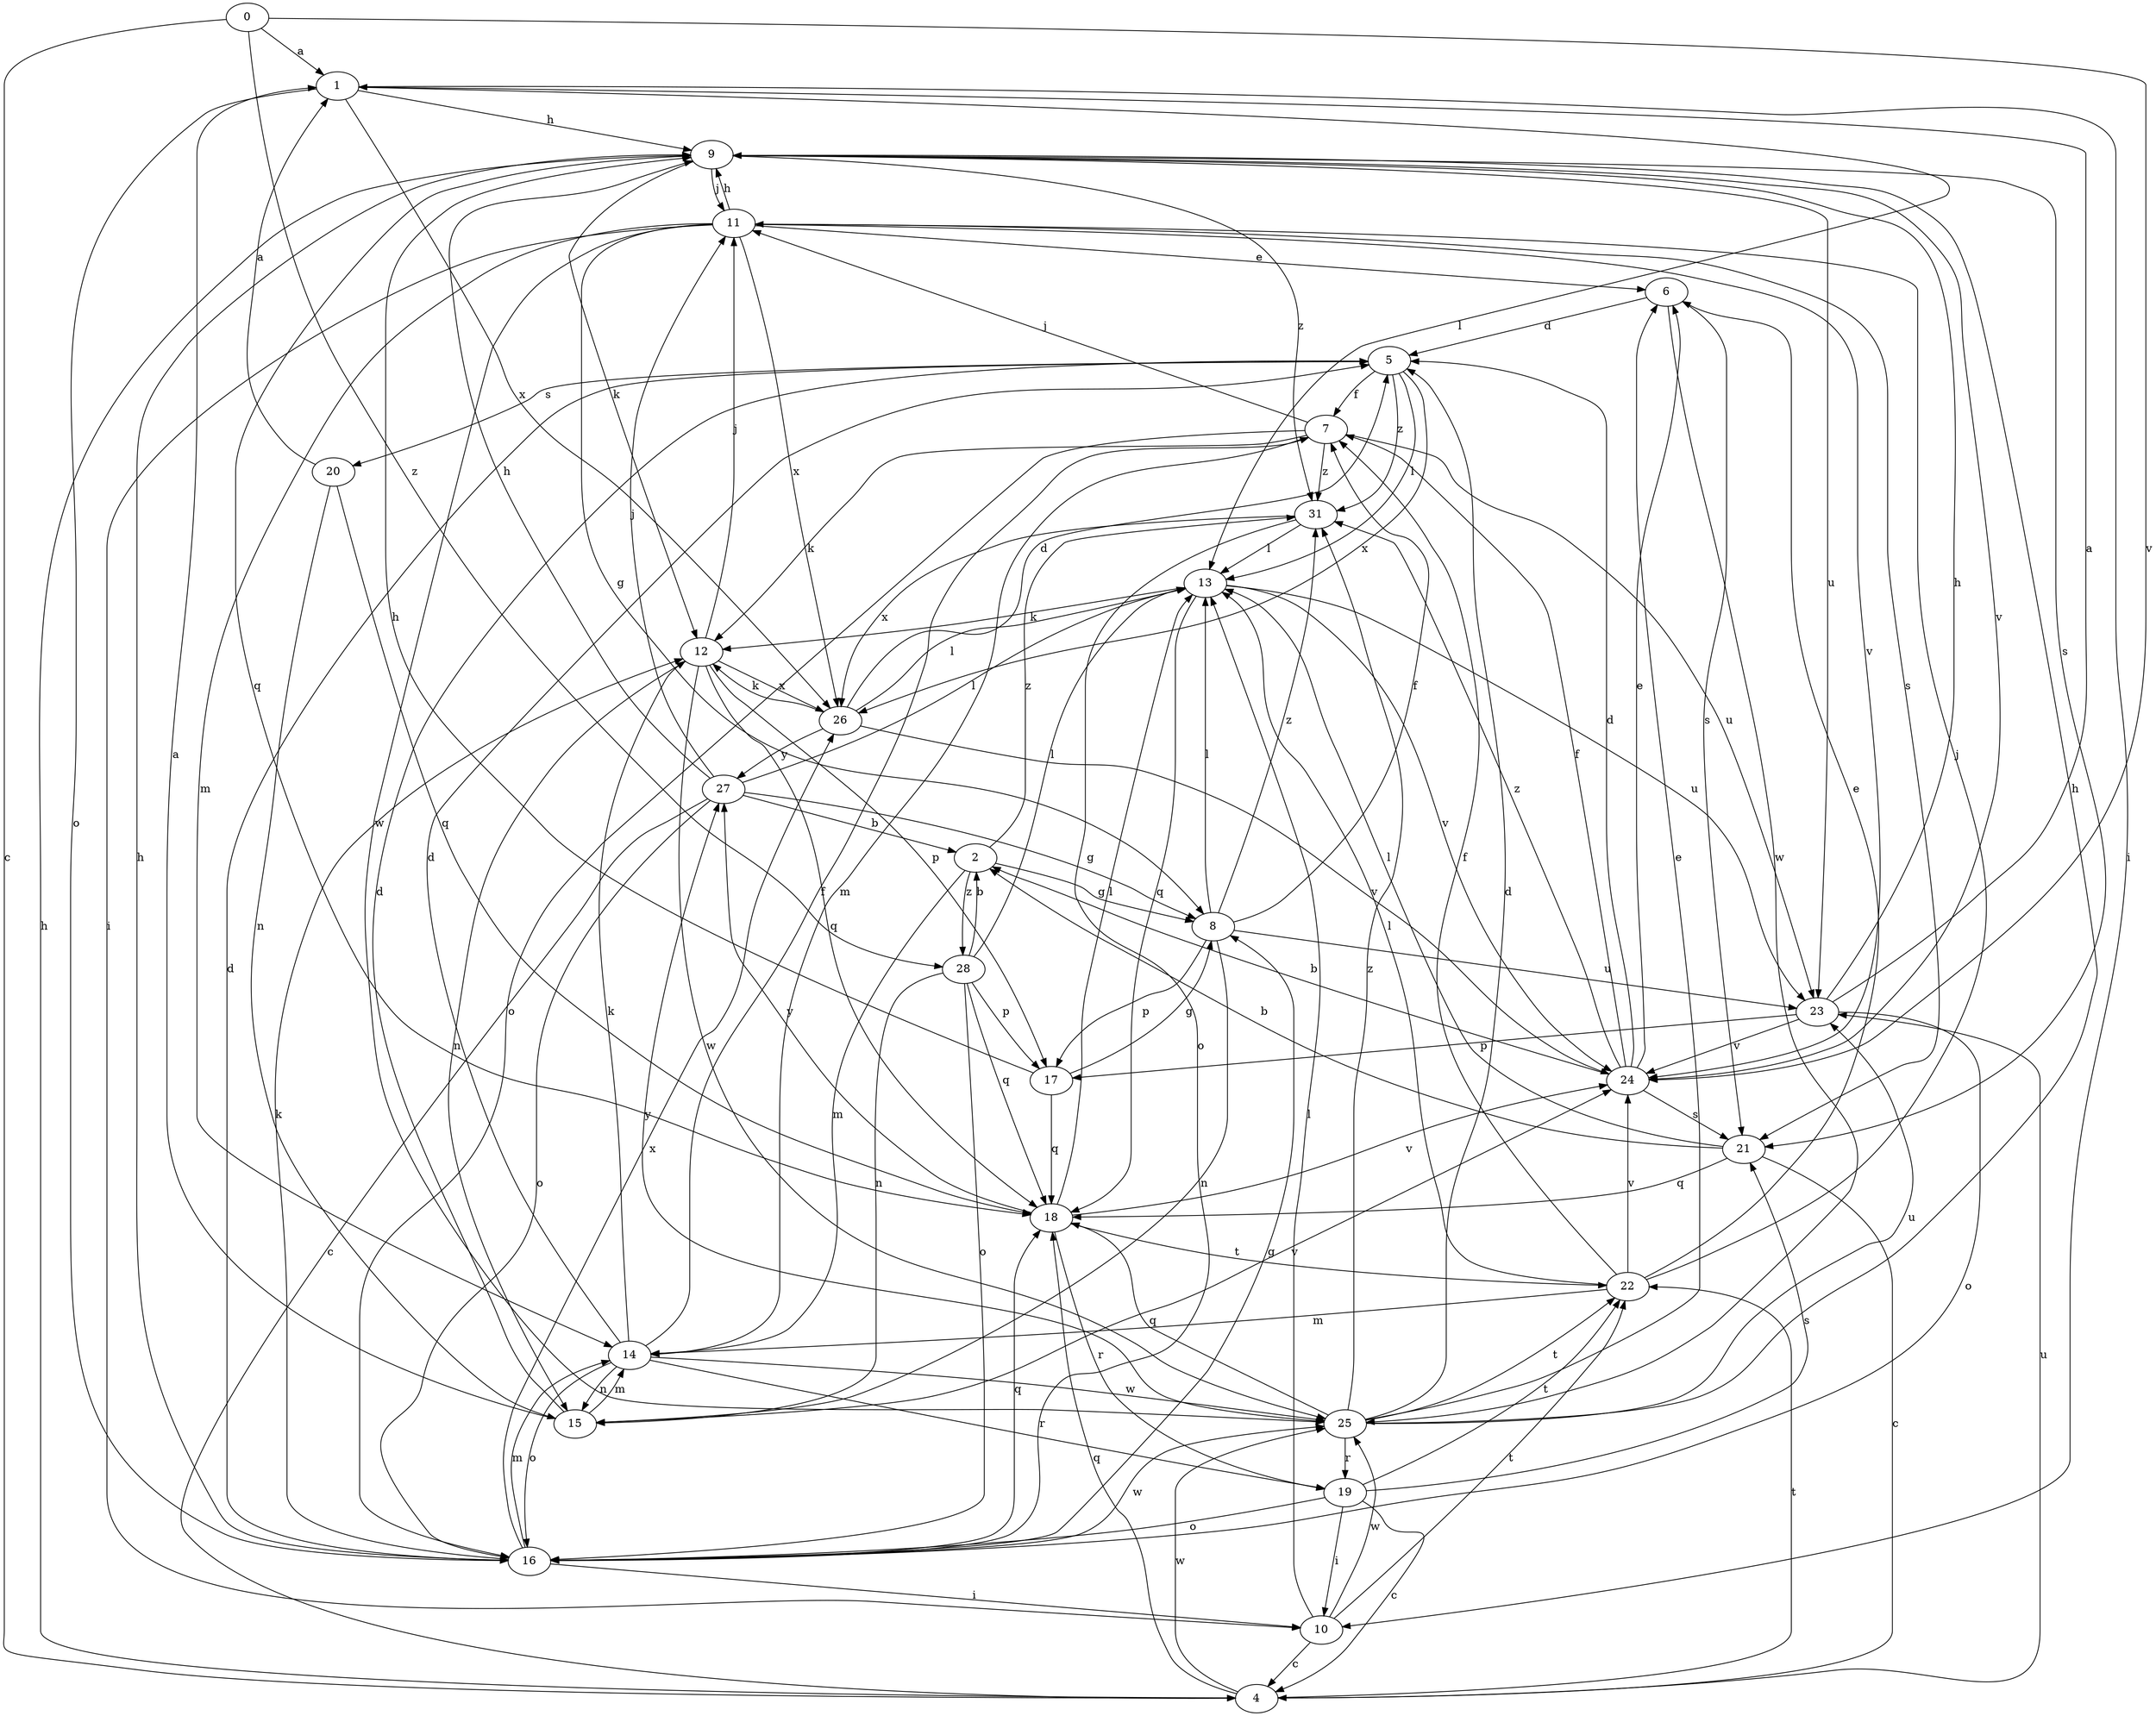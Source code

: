strict digraph  {
0;
1;
2;
4;
5;
6;
7;
8;
9;
10;
11;
12;
13;
14;
15;
16;
17;
18;
19;
20;
21;
22;
23;
24;
25;
26;
27;
28;
31;
0 -> 1  [label=a];
0 -> 4  [label=c];
0 -> 24  [label=v];
0 -> 28  [label=z];
1 -> 9  [label=h];
1 -> 10  [label=i];
1 -> 13  [label=l];
1 -> 16  [label=o];
1 -> 26  [label=x];
2 -> 8  [label=g];
2 -> 14  [label=m];
2 -> 28  [label=z];
2 -> 31  [label=z];
4 -> 9  [label=h];
4 -> 18  [label=q];
4 -> 22  [label=t];
4 -> 23  [label=u];
4 -> 25  [label=w];
5 -> 7  [label=f];
5 -> 13  [label=l];
5 -> 20  [label=s];
5 -> 26  [label=x];
5 -> 31  [label=z];
6 -> 5  [label=d];
6 -> 21  [label=s];
6 -> 25  [label=w];
7 -> 11  [label=j];
7 -> 12  [label=k];
7 -> 14  [label=m];
7 -> 16  [label=o];
7 -> 23  [label=u];
7 -> 31  [label=z];
8 -> 7  [label=f];
8 -> 13  [label=l];
8 -> 15  [label=n];
8 -> 17  [label=p];
8 -> 23  [label=u];
8 -> 31  [label=z];
9 -> 11  [label=j];
9 -> 12  [label=k];
9 -> 18  [label=q];
9 -> 21  [label=s];
9 -> 23  [label=u];
9 -> 24  [label=v];
9 -> 31  [label=z];
10 -> 4  [label=c];
10 -> 13  [label=l];
10 -> 22  [label=t];
10 -> 25  [label=w];
11 -> 6  [label=e];
11 -> 8  [label=g];
11 -> 9  [label=h];
11 -> 10  [label=i];
11 -> 14  [label=m];
11 -> 21  [label=s];
11 -> 24  [label=v];
11 -> 25  [label=w];
11 -> 26  [label=x];
12 -> 11  [label=j];
12 -> 15  [label=n];
12 -> 17  [label=p];
12 -> 18  [label=q];
12 -> 25  [label=w];
12 -> 26  [label=x];
13 -> 12  [label=k];
13 -> 18  [label=q];
13 -> 23  [label=u];
13 -> 24  [label=v];
14 -> 5  [label=d];
14 -> 7  [label=f];
14 -> 12  [label=k];
14 -> 15  [label=n];
14 -> 16  [label=o];
14 -> 19  [label=r];
14 -> 25  [label=w];
15 -> 1  [label=a];
15 -> 5  [label=d];
15 -> 14  [label=m];
15 -> 24  [label=v];
16 -> 5  [label=d];
16 -> 8  [label=g];
16 -> 9  [label=h];
16 -> 10  [label=i];
16 -> 12  [label=k];
16 -> 14  [label=m];
16 -> 18  [label=q];
16 -> 25  [label=w];
16 -> 26  [label=x];
17 -> 8  [label=g];
17 -> 9  [label=h];
17 -> 18  [label=q];
18 -> 13  [label=l];
18 -> 19  [label=r];
18 -> 22  [label=t];
18 -> 24  [label=v];
18 -> 27  [label=y];
19 -> 4  [label=c];
19 -> 10  [label=i];
19 -> 16  [label=o];
19 -> 21  [label=s];
19 -> 22  [label=t];
20 -> 1  [label=a];
20 -> 15  [label=n];
20 -> 18  [label=q];
21 -> 2  [label=b];
21 -> 4  [label=c];
21 -> 13  [label=l];
21 -> 18  [label=q];
22 -> 6  [label=e];
22 -> 7  [label=f];
22 -> 11  [label=j];
22 -> 13  [label=l];
22 -> 14  [label=m];
22 -> 24  [label=v];
23 -> 1  [label=a];
23 -> 9  [label=h];
23 -> 16  [label=o];
23 -> 17  [label=p];
23 -> 24  [label=v];
24 -> 2  [label=b];
24 -> 5  [label=d];
24 -> 6  [label=e];
24 -> 7  [label=f];
24 -> 21  [label=s];
24 -> 31  [label=z];
25 -> 5  [label=d];
25 -> 6  [label=e];
25 -> 9  [label=h];
25 -> 18  [label=q];
25 -> 19  [label=r];
25 -> 22  [label=t];
25 -> 23  [label=u];
25 -> 27  [label=y];
25 -> 31  [label=z];
26 -> 5  [label=d];
26 -> 12  [label=k];
26 -> 13  [label=l];
26 -> 24  [label=v];
26 -> 27  [label=y];
27 -> 2  [label=b];
27 -> 4  [label=c];
27 -> 8  [label=g];
27 -> 9  [label=h];
27 -> 11  [label=j];
27 -> 13  [label=l];
27 -> 16  [label=o];
28 -> 2  [label=b];
28 -> 13  [label=l];
28 -> 15  [label=n];
28 -> 16  [label=o];
28 -> 17  [label=p];
28 -> 18  [label=q];
31 -> 13  [label=l];
31 -> 16  [label=o];
31 -> 26  [label=x];
}
